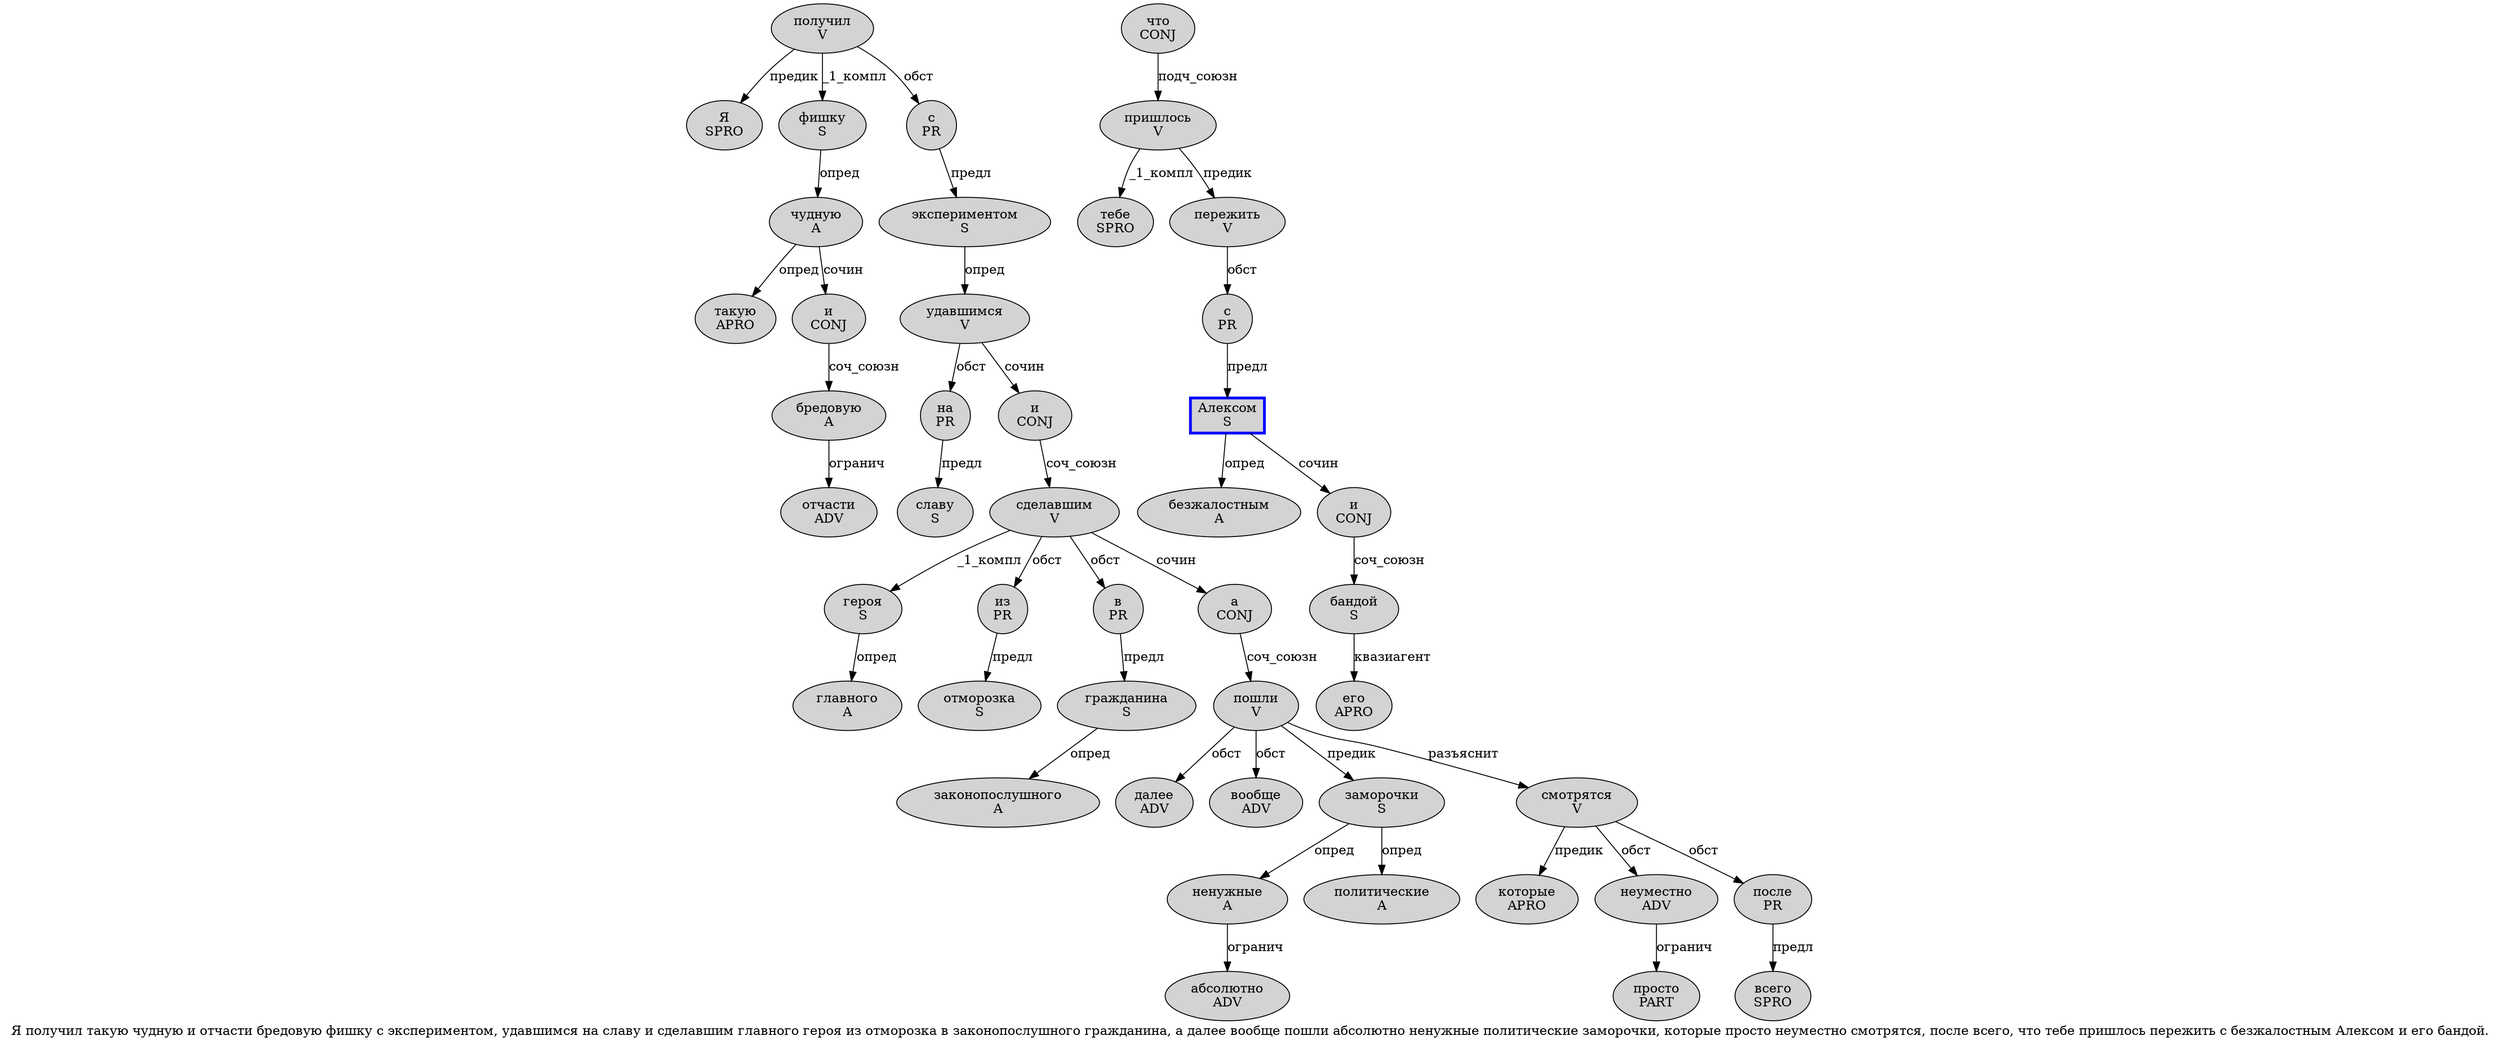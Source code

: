 digraph SENTENCE_4017 {
	graph [label="Я получил такую чудную и отчасти бредовую фишку с экспериментом, удавшимся на славу и сделавшим главного героя из отморозка в законопослушного гражданина, а далее вообще пошли абсолютно ненужные политические заморочки, которые просто неуместно смотрятся, после всего, что тебе пришлось пережить с безжалостным Алексом и его бандой."]
	node [style=filled]
		0 [label="Я
SPRO" color="" fillcolor=lightgray penwidth=1 shape=ellipse]
		1 [label="получил
V" color="" fillcolor=lightgray penwidth=1 shape=ellipse]
		2 [label="такую
APRO" color="" fillcolor=lightgray penwidth=1 shape=ellipse]
		3 [label="чудную
A" color="" fillcolor=lightgray penwidth=1 shape=ellipse]
		4 [label="и
CONJ" color="" fillcolor=lightgray penwidth=1 shape=ellipse]
		5 [label="отчасти
ADV" color="" fillcolor=lightgray penwidth=1 shape=ellipse]
		6 [label="бредовую
A" color="" fillcolor=lightgray penwidth=1 shape=ellipse]
		7 [label="фишку
S" color="" fillcolor=lightgray penwidth=1 shape=ellipse]
		8 [label="с
PR" color="" fillcolor=lightgray penwidth=1 shape=ellipse]
		9 [label="экспериментом
S" color="" fillcolor=lightgray penwidth=1 shape=ellipse]
		11 [label="удавшимся
V" color="" fillcolor=lightgray penwidth=1 shape=ellipse]
		12 [label="на
PR" color="" fillcolor=lightgray penwidth=1 shape=ellipse]
		13 [label="славу
S" color="" fillcolor=lightgray penwidth=1 shape=ellipse]
		14 [label="и
CONJ" color="" fillcolor=lightgray penwidth=1 shape=ellipse]
		15 [label="сделавшим
V" color="" fillcolor=lightgray penwidth=1 shape=ellipse]
		16 [label="главного
A" color="" fillcolor=lightgray penwidth=1 shape=ellipse]
		17 [label="героя
S" color="" fillcolor=lightgray penwidth=1 shape=ellipse]
		18 [label="из
PR" color="" fillcolor=lightgray penwidth=1 shape=ellipse]
		19 [label="отморозка
S" color="" fillcolor=lightgray penwidth=1 shape=ellipse]
		20 [label="в
PR" color="" fillcolor=lightgray penwidth=1 shape=ellipse]
		21 [label="законопослушного
A" color="" fillcolor=lightgray penwidth=1 shape=ellipse]
		22 [label="гражданина
S" color="" fillcolor=lightgray penwidth=1 shape=ellipse]
		24 [label="а
CONJ" color="" fillcolor=lightgray penwidth=1 shape=ellipse]
		25 [label="далее
ADV" color="" fillcolor=lightgray penwidth=1 shape=ellipse]
		26 [label="вообще
ADV" color="" fillcolor=lightgray penwidth=1 shape=ellipse]
		27 [label="пошли
V" color="" fillcolor=lightgray penwidth=1 shape=ellipse]
		28 [label="абсолютно
ADV" color="" fillcolor=lightgray penwidth=1 shape=ellipse]
		29 [label="ненужные
A" color="" fillcolor=lightgray penwidth=1 shape=ellipse]
		30 [label="политические
A" color="" fillcolor=lightgray penwidth=1 shape=ellipse]
		31 [label="заморочки
S" color="" fillcolor=lightgray penwidth=1 shape=ellipse]
		33 [label="которые
APRO" color="" fillcolor=lightgray penwidth=1 shape=ellipse]
		34 [label="просто
PART" color="" fillcolor=lightgray penwidth=1 shape=ellipse]
		35 [label="неуместно
ADV" color="" fillcolor=lightgray penwidth=1 shape=ellipse]
		36 [label="смотрятся
V" color="" fillcolor=lightgray penwidth=1 shape=ellipse]
		38 [label="после
PR" color="" fillcolor=lightgray penwidth=1 shape=ellipse]
		39 [label="всего
SPRO" color="" fillcolor=lightgray penwidth=1 shape=ellipse]
		41 [label="что
CONJ" color="" fillcolor=lightgray penwidth=1 shape=ellipse]
		42 [label="тебе
SPRO" color="" fillcolor=lightgray penwidth=1 shape=ellipse]
		43 [label="пришлось
V" color="" fillcolor=lightgray penwidth=1 shape=ellipse]
		44 [label="пережить
V" color="" fillcolor=lightgray penwidth=1 shape=ellipse]
		45 [label="с
PR" color="" fillcolor=lightgray penwidth=1 shape=ellipse]
		46 [label="безжалостным
A" color="" fillcolor=lightgray penwidth=1 shape=ellipse]
		47 [label="Алексом
S" color=blue fillcolor=lightgray penwidth=3 shape=box]
		48 [label="и
CONJ" color="" fillcolor=lightgray penwidth=1 shape=ellipse]
		49 [label="его
APRO" color="" fillcolor=lightgray penwidth=1 shape=ellipse]
		50 [label="бандой
S" color="" fillcolor=lightgray penwidth=1 shape=ellipse]
			7 -> 3 [label="опред"]
			12 -> 13 [label="предл"]
			17 -> 16 [label="опред"]
			18 -> 19 [label="предл"]
			1 -> 0 [label="предик"]
			1 -> 7 [label="_1_компл"]
			1 -> 8 [label="обст"]
			27 -> 25 [label="обст"]
			27 -> 26 [label="обст"]
			27 -> 31 [label="предик"]
			27 -> 36 [label="разъяснит"]
			15 -> 17 [label="_1_компл"]
			15 -> 18 [label="обст"]
			15 -> 20 [label="обст"]
			15 -> 24 [label="сочин"]
			8 -> 9 [label="предл"]
			4 -> 6 [label="соч_союзн"]
			41 -> 43 [label="подч_союзн"]
			44 -> 45 [label="обст"]
			43 -> 42 [label="_1_компл"]
			43 -> 44 [label="предик"]
			6 -> 5 [label="огранич"]
			22 -> 21 [label="опред"]
			36 -> 33 [label="предик"]
			36 -> 35 [label="обст"]
			36 -> 38 [label="обст"]
			20 -> 22 [label="предл"]
			48 -> 50 [label="соч_союзн"]
			45 -> 47 [label="предл"]
			50 -> 49 [label="квазиагент"]
			3 -> 2 [label="опред"]
			3 -> 4 [label="сочин"]
			35 -> 34 [label="огранич"]
			14 -> 15 [label="соч_союзн"]
			11 -> 12 [label="обст"]
			11 -> 14 [label="сочин"]
			47 -> 46 [label="опред"]
			47 -> 48 [label="сочин"]
			24 -> 27 [label="соч_союзн"]
			31 -> 29 [label="опред"]
			31 -> 30 [label="опред"]
			38 -> 39 [label="предл"]
			9 -> 11 [label="опред"]
			29 -> 28 [label="огранич"]
}